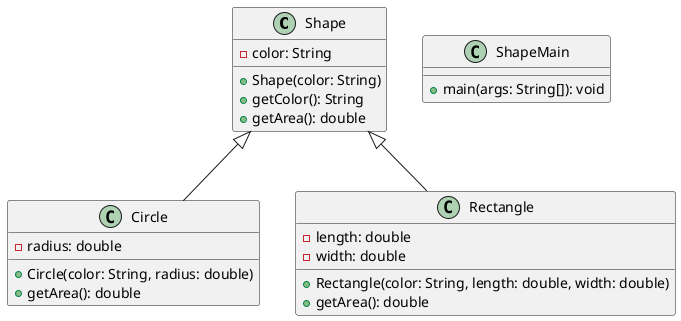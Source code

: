 @startuml Class Diagram

class Shape {
  -color: String
  +Shape(color: String)
  +getColor(): String
  +getArea(): double
}

class Circle {
  -radius: double
  +Circle(color: String, radius: double)
  +getArea(): double
}

class Rectangle {
  -length: double
  -width: double
  +Rectangle(color: String, length: double, width: double)
  +getArea(): double
}

class ShapeMain {
  +main(args: String[]): void
}


Shape <|-- Circle
Shape <|-- Rectangle

@enduml